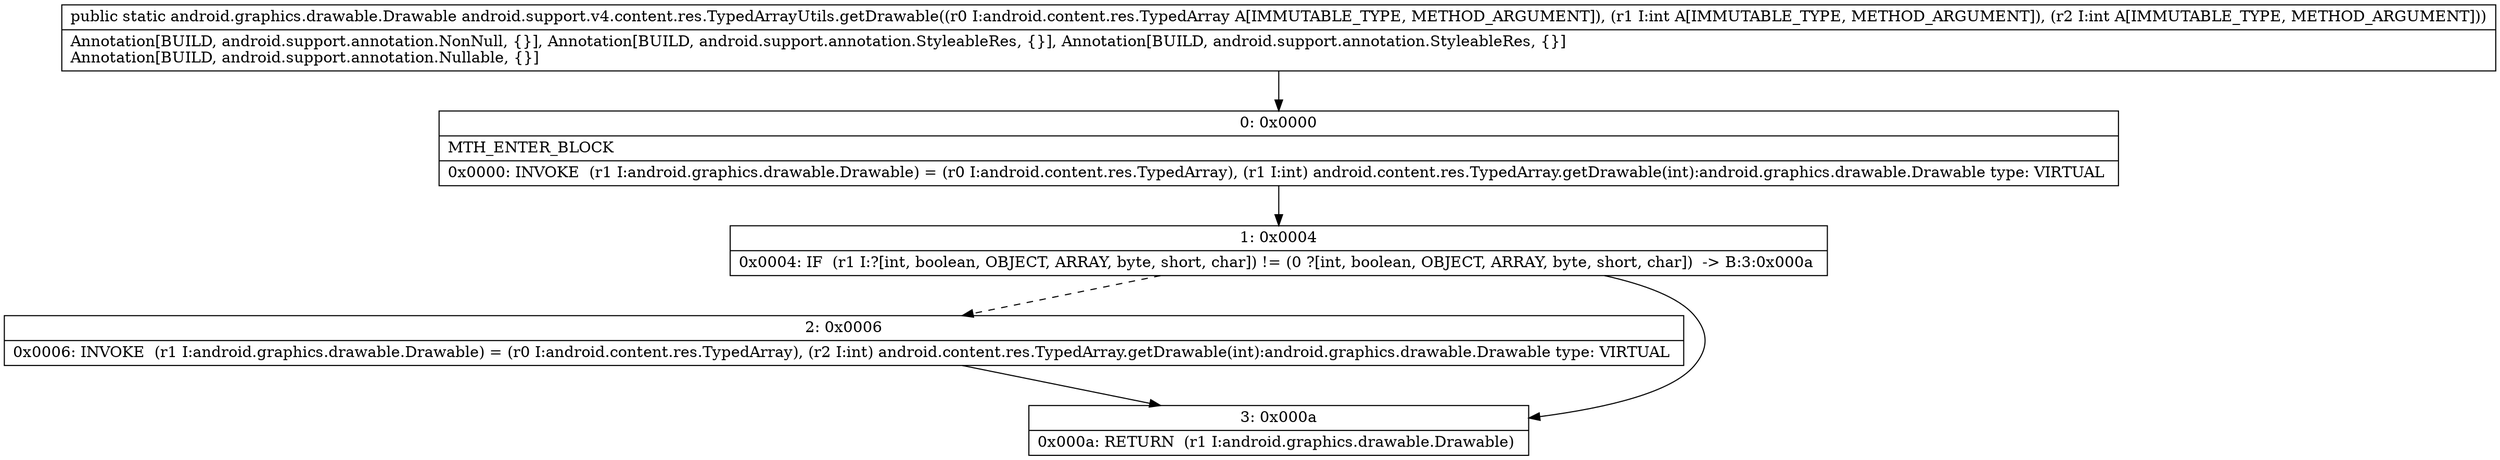 digraph "CFG forandroid.support.v4.content.res.TypedArrayUtils.getDrawable(Landroid\/content\/res\/TypedArray;II)Landroid\/graphics\/drawable\/Drawable;" {
Node_0 [shape=record,label="{0\:\ 0x0000|MTH_ENTER_BLOCK\l|0x0000: INVOKE  (r1 I:android.graphics.drawable.Drawable) = (r0 I:android.content.res.TypedArray), (r1 I:int) android.content.res.TypedArray.getDrawable(int):android.graphics.drawable.Drawable type: VIRTUAL \l}"];
Node_1 [shape=record,label="{1\:\ 0x0004|0x0004: IF  (r1 I:?[int, boolean, OBJECT, ARRAY, byte, short, char]) != (0 ?[int, boolean, OBJECT, ARRAY, byte, short, char])  \-\> B:3:0x000a \l}"];
Node_2 [shape=record,label="{2\:\ 0x0006|0x0006: INVOKE  (r1 I:android.graphics.drawable.Drawable) = (r0 I:android.content.res.TypedArray), (r2 I:int) android.content.res.TypedArray.getDrawable(int):android.graphics.drawable.Drawable type: VIRTUAL \l}"];
Node_3 [shape=record,label="{3\:\ 0x000a|0x000a: RETURN  (r1 I:android.graphics.drawable.Drawable) \l}"];
MethodNode[shape=record,label="{public static android.graphics.drawable.Drawable android.support.v4.content.res.TypedArrayUtils.getDrawable((r0 I:android.content.res.TypedArray A[IMMUTABLE_TYPE, METHOD_ARGUMENT]), (r1 I:int A[IMMUTABLE_TYPE, METHOD_ARGUMENT]), (r2 I:int A[IMMUTABLE_TYPE, METHOD_ARGUMENT]))  | Annotation[BUILD, android.support.annotation.NonNull, \{\}], Annotation[BUILD, android.support.annotation.StyleableRes, \{\}], Annotation[BUILD, android.support.annotation.StyleableRes, \{\}]\lAnnotation[BUILD, android.support.annotation.Nullable, \{\}]\l}"];
MethodNode -> Node_0;
Node_0 -> Node_1;
Node_1 -> Node_2[style=dashed];
Node_1 -> Node_3;
Node_2 -> Node_3;
}

